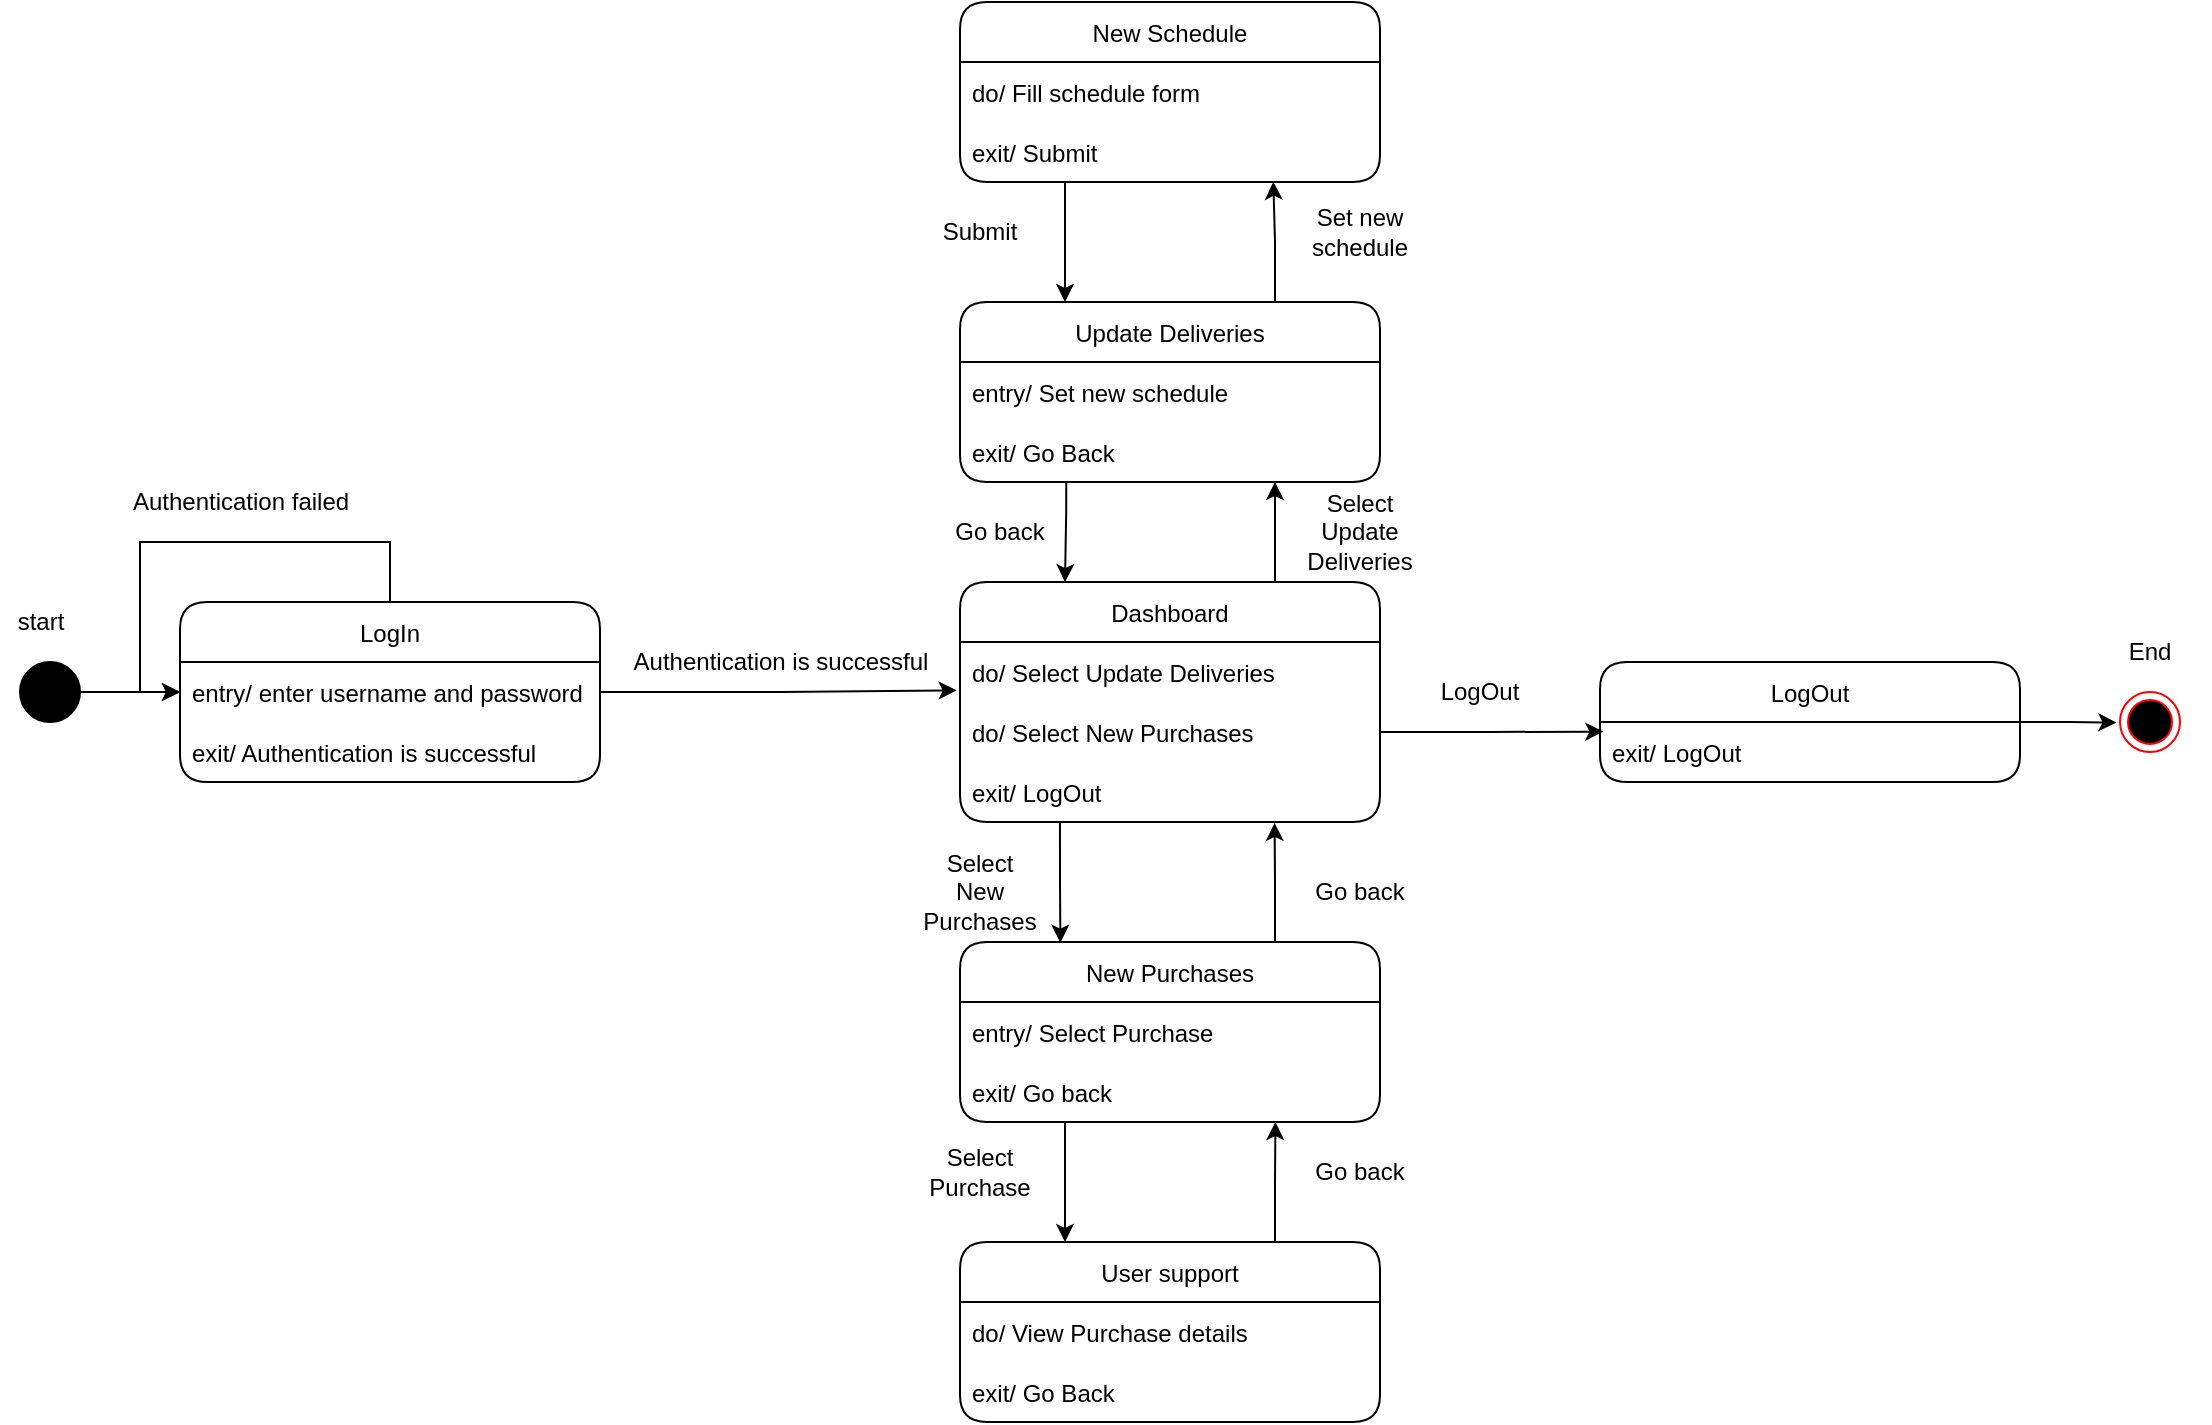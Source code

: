 <mxfile version="19.0.0" type="device"><diagram id="buyiEXFnwd5PolNytryT" name="Page-1"><mxGraphModel dx="1157" dy="1667" grid="1" gridSize="10" guides="1" tooltips="1" connect="1" arrows="1" fold="1" page="1" pageScale="1" pageWidth="850" pageHeight="1100" math="0" shadow="0"><root><mxCell id="0"/><mxCell id="1" parent="0"/><mxCell id="tmdE9qJTnUck6bSmNNGS-1" value="" style="ellipse;whiteSpace=wrap;html=1;aspect=fixed;fillColor=#000000;" vertex="1" parent="1"><mxGeometry x="140" y="130" width="30" height="30" as="geometry"/></mxCell><mxCell id="tmdE9qJTnUck6bSmNNGS-2" value="" style="endArrow=classic;html=1;rounded=0;exitX=1;exitY=0.5;exitDx=0;exitDy=0;entryX=0;entryY=0.5;entryDx=0;entryDy=0;" edge="1" parent="1" source="tmdE9qJTnUck6bSmNNGS-1" target="tmdE9qJTnUck6bSmNNGS-4"><mxGeometry width="50" height="50" relative="1" as="geometry"><mxPoint x="410" y="290" as="sourcePoint"/><mxPoint x="150" y="145" as="targetPoint"/></mxGeometry></mxCell><mxCell id="tmdE9qJTnUck6bSmNNGS-3" value="LogIn" style="swimlane;fontStyle=0;childLayout=stackLayout;horizontal=1;startSize=30;horizontalStack=0;resizeParent=1;resizeParentMax=0;resizeLast=0;collapsible=1;marginBottom=0;labelBackgroundColor=#FFFFFF;fillColor=#FFFFFF;rounded=1;" vertex="1" parent="1"><mxGeometry x="220" y="100" width="210" height="90" as="geometry"/></mxCell><mxCell id="tmdE9qJTnUck6bSmNNGS-4" value="entry/ enter username and password" style="text;strokeColor=none;fillColor=none;align=left;verticalAlign=middle;spacingLeft=4;spacingRight=4;overflow=hidden;points=[[0,0.5],[1,0.5]];portConstraint=eastwest;rotatable=0;labelBackgroundColor=#FFFFFF;fontStyle=0" vertex="1" parent="tmdE9qJTnUck6bSmNNGS-3"><mxGeometry y="30" width="210" height="30" as="geometry"/></mxCell><mxCell id="tmdE9qJTnUck6bSmNNGS-5" value="exit/ Authentication is successful" style="text;strokeColor=none;fillColor=none;align=left;verticalAlign=middle;spacingLeft=4;spacingRight=4;overflow=hidden;points=[[0,0.5],[1,0.5]];portConstraint=eastwest;rotatable=0;labelBackgroundColor=#FFFFFF;" vertex="1" parent="tmdE9qJTnUck6bSmNNGS-3"><mxGeometry y="60" width="210" height="30" as="geometry"/></mxCell><mxCell id="tmdE9qJTnUck6bSmNNGS-6" style="edgeStyle=orthogonalEdgeStyle;rounded=0;orthogonalLoop=1;jettySize=auto;html=1;exitX=0.5;exitY=0;exitDx=0;exitDy=0;entryX=0;entryY=0.5;entryDx=0;entryDy=0;" edge="1" parent="tmdE9qJTnUck6bSmNNGS-3" source="tmdE9qJTnUck6bSmNNGS-3" target="tmdE9qJTnUck6bSmNNGS-4"><mxGeometry relative="1" as="geometry"><mxPoint x="-30" y="-80" as="targetPoint"/><Array as="points"><mxPoint x="105" y="-30"/><mxPoint x="-20" y="-30"/><mxPoint x="-20" y="45"/></Array></mxGeometry></mxCell><mxCell id="tmdE9qJTnUck6bSmNNGS-7" value="Authentication failed" style="text;html=1;align=center;verticalAlign=middle;resizable=0;points=[];autosize=1;strokeColor=none;fillColor=none;" vertex="1" parent="1"><mxGeometry x="190" y="40" width="120" height="20" as="geometry"/></mxCell><mxCell id="tmdE9qJTnUck6bSmNNGS-8" style="edgeStyle=orthogonalEdgeStyle;rounded=0;orthogonalLoop=1;jettySize=auto;html=1;entryX=0.25;entryY=0;entryDx=0;entryDy=0;exitX=0.253;exitY=1.006;exitDx=0;exitDy=0;exitPerimeter=0;" edge="1" parent="1" source="tmdE9qJTnUck6bSmNNGS-34" target="tmdE9qJTnUck6bSmNNGS-10"><mxGeometry relative="1" as="geometry"><mxPoint x="660" y="20" as="sourcePoint"/><Array as="points"><mxPoint x="663" y="55"/><mxPoint x="663" y="55"/></Array></mxGeometry></mxCell><mxCell id="tmdE9qJTnUck6bSmNNGS-9" style="edgeStyle=orthogonalEdgeStyle;rounded=0;orthogonalLoop=1;jettySize=auto;html=1;exitX=0.75;exitY=0;exitDx=0;exitDy=0;entryX=0.75;entryY=1;entryDx=0;entryDy=0;entryPerimeter=0;" edge="1" parent="1" source="tmdE9qJTnUck6bSmNNGS-10" target="tmdE9qJTnUck6bSmNNGS-34"><mxGeometry relative="1" as="geometry"><mxPoint x="767.552" y="20" as="targetPoint"/></mxGeometry></mxCell><mxCell id="tmdE9qJTnUck6bSmNNGS-10" value="Dashboard" style="swimlane;fontStyle=0;childLayout=stackLayout;horizontal=1;startSize=30;horizontalStack=0;resizeParent=1;resizeParentMax=0;resizeLast=0;collapsible=1;marginBottom=0;labelBackgroundColor=#FFFFFF;fillColor=#FFFFFF;rounded=1;" vertex="1" parent="1"><mxGeometry x="610" y="90" width="210" height="120" as="geometry"><mxRectangle x="600" y="80" width="90" height="30" as="alternateBounds"/></mxGeometry></mxCell><mxCell id="tmdE9qJTnUck6bSmNNGS-11" value="do/ Select Update Deliveries" style="text;strokeColor=none;fillColor=none;align=left;verticalAlign=middle;spacingLeft=4;spacingRight=4;overflow=hidden;points=[[0,0.5],[1,0.5]];portConstraint=eastwest;rotatable=0;labelBackgroundColor=#FFFFFF;fontStyle=0" vertex="1" parent="tmdE9qJTnUck6bSmNNGS-10"><mxGeometry y="30" width="210" height="30" as="geometry"/></mxCell><mxCell id="tmdE9qJTnUck6bSmNNGS-12" value="do/ Select New Purchases" style="text;strokeColor=none;fillColor=none;align=left;verticalAlign=middle;spacingLeft=4;spacingRight=4;overflow=hidden;points=[[0,0.5],[1,0.5]];portConstraint=eastwest;rotatable=0;labelBackgroundColor=#FFFFFF;" vertex="1" parent="tmdE9qJTnUck6bSmNNGS-10"><mxGeometry y="60" width="210" height="30" as="geometry"/></mxCell><mxCell id="tmdE9qJTnUck6bSmNNGS-13" value="exit/ LogOut" style="text;strokeColor=none;fillColor=none;align=left;verticalAlign=middle;spacingLeft=4;spacingRight=4;overflow=hidden;points=[[0,0.5],[1,0.5]];portConstraint=eastwest;rotatable=0;labelBackgroundColor=#FFFFFF;" vertex="1" parent="tmdE9qJTnUck6bSmNNGS-10"><mxGeometry y="90" width="210" height="30" as="geometry"/></mxCell><mxCell id="tmdE9qJTnUck6bSmNNGS-14" style="edgeStyle=orthogonalEdgeStyle;rounded=0;orthogonalLoop=1;jettySize=auto;html=1;exitX=1;exitY=0.5;exitDx=0;exitDy=0;entryX=-0.008;entryY=0.806;entryDx=0;entryDy=0;entryPerimeter=0;" edge="1" parent="1" source="tmdE9qJTnUck6bSmNNGS-4" target="tmdE9qJTnUck6bSmNNGS-11"><mxGeometry relative="1" as="geometry"/></mxCell><mxCell id="tmdE9qJTnUck6bSmNNGS-15" value="Authentication is successful" style="text;html=1;align=center;verticalAlign=middle;resizable=0;points=[];autosize=1;strokeColor=none;fillColor=none;" vertex="1" parent="1"><mxGeometry x="440" y="120" width="160" height="20" as="geometry"/></mxCell><mxCell id="tmdE9qJTnUck6bSmNNGS-16" style="edgeStyle=orthogonalEdgeStyle;rounded=0;orthogonalLoop=1;jettySize=auto;html=1;exitX=0.25;exitY=1;exitDx=0;exitDy=0;entryX=0.25;entryY=0;entryDx=0;entryDy=0;" edge="1" parent="1" source="tmdE9qJTnUck6bSmNNGS-19" target="tmdE9qJTnUck6bSmNNGS-23"><mxGeometry relative="1" as="geometry"/></mxCell><mxCell id="tmdE9qJTnUck6bSmNNGS-17" style="edgeStyle=orthogonalEdgeStyle;rounded=0;orthogonalLoop=1;jettySize=auto;html=1;exitX=0.75;exitY=0;exitDx=0;exitDy=0;entryX=0.749;entryY=1.015;entryDx=0;entryDy=0;entryPerimeter=0;" edge="1" parent="1" source="tmdE9qJTnUck6bSmNNGS-19" target="tmdE9qJTnUck6bSmNNGS-13"><mxGeometry relative="1" as="geometry"><mxPoint x="770" y="210" as="targetPoint"/></mxGeometry></mxCell><mxCell id="tmdE9qJTnUck6bSmNNGS-18" style="edgeStyle=orthogonalEdgeStyle;rounded=0;orthogonalLoop=1;jettySize=auto;html=1;exitX=0.238;exitY=1;exitDx=0;exitDy=0;entryX=0.239;entryY=0.004;entryDx=0;entryDy=0;entryPerimeter=0;exitPerimeter=0;" edge="1" parent="1" source="tmdE9qJTnUck6bSmNNGS-13" target="tmdE9qJTnUck6bSmNNGS-19"><mxGeometry relative="1" as="geometry"/></mxCell><mxCell id="tmdE9qJTnUck6bSmNNGS-19" value="New Purchases" style="swimlane;fontStyle=0;childLayout=stackLayout;horizontal=1;startSize=30;horizontalStack=0;resizeParent=1;resizeParentMax=0;resizeLast=0;collapsible=1;marginBottom=0;labelBackgroundColor=#FFFFFF;fillColor=#FFFFFF;rounded=1;" vertex="1" parent="1"><mxGeometry x="610" y="270" width="210" height="90" as="geometry"/></mxCell><mxCell id="tmdE9qJTnUck6bSmNNGS-20" value="entry/ Select Purchase" style="text;strokeColor=none;fillColor=none;align=left;verticalAlign=middle;spacingLeft=4;spacingRight=4;overflow=hidden;points=[[0,0.5],[1,0.5]];portConstraint=eastwest;rotatable=0;labelBackgroundColor=#FFFFFF;fontStyle=0" vertex="1" parent="tmdE9qJTnUck6bSmNNGS-19"><mxGeometry y="30" width="210" height="30" as="geometry"/></mxCell><mxCell id="tmdE9qJTnUck6bSmNNGS-21" value="exit/ Go back" style="text;strokeColor=none;fillColor=none;align=left;verticalAlign=middle;spacingLeft=4;spacingRight=4;overflow=hidden;points=[[0,0.5],[1,0.5]];portConstraint=eastwest;rotatable=0;labelBackgroundColor=#FFFFFF;" vertex="1" parent="tmdE9qJTnUck6bSmNNGS-19"><mxGeometry y="60" width="210" height="30" as="geometry"/></mxCell><mxCell id="tmdE9qJTnUck6bSmNNGS-22" style="edgeStyle=orthogonalEdgeStyle;rounded=0;orthogonalLoop=1;jettySize=auto;html=1;exitX=0.75;exitY=0;exitDx=0;exitDy=0;entryX=0.751;entryY=1;entryDx=0;entryDy=0;entryPerimeter=0;" edge="1" parent="1" source="tmdE9qJTnUck6bSmNNGS-23" target="tmdE9qJTnUck6bSmNNGS-21"><mxGeometry relative="1" as="geometry"/></mxCell><mxCell id="tmdE9qJTnUck6bSmNNGS-23" value="User support" style="swimlane;fontStyle=0;childLayout=stackLayout;horizontal=1;startSize=30;horizontalStack=0;resizeParent=1;resizeParentMax=0;resizeLast=0;collapsible=1;marginBottom=0;labelBackgroundColor=#FFFFFF;fillColor=#FFFFFF;rounded=1;" vertex="1" parent="1"><mxGeometry x="610" y="420" width="210" height="90" as="geometry"/></mxCell><mxCell id="tmdE9qJTnUck6bSmNNGS-24" value="do/ View Purchase details" style="text;strokeColor=none;fillColor=none;align=left;verticalAlign=middle;spacingLeft=4;spacingRight=4;overflow=hidden;points=[[0,0.5],[1,0.5]];portConstraint=eastwest;rotatable=0;labelBackgroundColor=#FFFFFF;" vertex="1" parent="tmdE9qJTnUck6bSmNNGS-23"><mxGeometry y="30" width="210" height="30" as="geometry"/></mxCell><mxCell id="tmdE9qJTnUck6bSmNNGS-26" value="exit/ Go Back" style="text;strokeColor=none;fillColor=none;align=left;verticalAlign=middle;spacingLeft=4;spacingRight=4;overflow=hidden;points=[[0,0.5],[1,0.5]];portConstraint=eastwest;rotatable=0;labelBackgroundColor=#FFFFFF;" vertex="1" parent="tmdE9qJTnUck6bSmNNGS-23"><mxGeometry y="60" width="210" height="30" as="geometry"/></mxCell><mxCell id="tmdE9qJTnUck6bSmNNGS-27" value="Select Purchase" style="text;html=1;strokeColor=none;fillColor=none;align=center;verticalAlign=middle;whiteSpace=wrap;rounded=0;labelBackgroundColor=#FFFFFF;" vertex="1" parent="1"><mxGeometry x="590" y="370" width="60" height="30" as="geometry"/></mxCell><mxCell id="tmdE9qJTnUck6bSmNNGS-28" value="Go back" style="text;html=1;strokeColor=none;fillColor=none;align=center;verticalAlign=middle;whiteSpace=wrap;rounded=0;labelBackgroundColor=#FFFFFF;" vertex="1" parent="1"><mxGeometry x="780" y="370" width="60" height="30" as="geometry"/></mxCell><mxCell id="tmdE9qJTnUck6bSmNNGS-29" value="Select New Purchases" style="text;html=1;strokeColor=none;fillColor=none;align=center;verticalAlign=middle;whiteSpace=wrap;rounded=0;labelBackgroundColor=#FFFFFF;" vertex="1" parent="1"><mxGeometry x="590" y="230" width="60" height="30" as="geometry"/></mxCell><mxCell id="tmdE9qJTnUck6bSmNNGS-30" value="Go back" style="text;html=1;strokeColor=none;fillColor=none;align=center;verticalAlign=middle;whiteSpace=wrap;rounded=0;labelBackgroundColor=#FFFFFF;" vertex="1" parent="1"><mxGeometry x="780" y="230" width="60" height="30" as="geometry"/></mxCell><mxCell id="tmdE9qJTnUck6bSmNNGS-31" style="edgeStyle=orthogonalEdgeStyle;rounded=0;orthogonalLoop=1;jettySize=auto;html=1;exitX=0.75;exitY=0;exitDx=0;exitDy=0;entryX=0.746;entryY=0.995;entryDx=0;entryDy=0;entryPerimeter=0;" edge="1" parent="1" source="tmdE9qJTnUck6bSmNNGS-32" target="tmdE9qJTnUck6bSmNNGS-41"><mxGeometry relative="1" as="geometry"><mxPoint x="767.833" y="-100" as="targetPoint"/></mxGeometry></mxCell><mxCell id="tmdE9qJTnUck6bSmNNGS-32" value="Update Deliveries" style="swimlane;fontStyle=0;childLayout=stackLayout;horizontal=1;startSize=30;horizontalStack=0;resizeParent=1;resizeParentMax=0;resizeLast=0;collapsible=1;marginBottom=0;labelBackgroundColor=#FFFFFF;fillColor=#FFFFFF;rounded=1;" vertex="1" parent="1"><mxGeometry x="610" y="-50" width="210" height="90" as="geometry"><mxRectangle x="600" y="80" width="90" height="30" as="alternateBounds"/></mxGeometry></mxCell><mxCell id="tmdE9qJTnUck6bSmNNGS-33" value="entry/ Set new schedule" style="text;strokeColor=none;fillColor=none;align=left;verticalAlign=middle;spacingLeft=4;spacingRight=4;overflow=hidden;points=[[0,0.5],[1,0.5]];portConstraint=eastwest;rotatable=0;labelBackgroundColor=#FFFFFF;fontStyle=0" vertex="1" parent="tmdE9qJTnUck6bSmNNGS-32"><mxGeometry y="30" width="210" height="30" as="geometry"/></mxCell><mxCell id="tmdE9qJTnUck6bSmNNGS-34" value="exit/ Go Back" style="text;strokeColor=none;fillColor=none;align=left;verticalAlign=middle;spacingLeft=4;spacingRight=4;overflow=hidden;points=[[0,0.5],[1,0.5]];portConstraint=eastwest;rotatable=0;labelBackgroundColor=#FFFFFF;" vertex="1" parent="tmdE9qJTnUck6bSmNNGS-32"><mxGeometry y="60" width="210" height="30" as="geometry"/></mxCell><mxCell id="tmdE9qJTnUck6bSmNNGS-35" value="Select Update Deliveries" style="text;html=1;strokeColor=none;fillColor=none;align=center;verticalAlign=middle;whiteSpace=wrap;rounded=0;labelBackgroundColor=#FFFFFF;" vertex="1" parent="1"><mxGeometry x="780" y="50" width="60" height="30" as="geometry"/></mxCell><mxCell id="tmdE9qJTnUck6bSmNNGS-36" value="Go back" style="text;html=1;strokeColor=none;fillColor=none;align=center;verticalAlign=middle;whiteSpace=wrap;rounded=0;labelBackgroundColor=#FFFFFF;" vertex="1" parent="1"><mxGeometry x="600" y="50" width="60" height="30" as="geometry"/></mxCell><mxCell id="tmdE9qJTnUck6bSmNNGS-37" style="edgeStyle=orthogonalEdgeStyle;rounded=0;orthogonalLoop=1;jettySize=auto;html=1;exitX=0.25;exitY=1;exitDx=0;exitDy=0;entryX=0.25;entryY=0;entryDx=0;entryDy=0;" edge="1" parent="1" source="tmdE9qJTnUck6bSmNNGS-38" target="tmdE9qJTnUck6bSmNNGS-32"><mxGeometry relative="1" as="geometry"/></mxCell><mxCell id="tmdE9qJTnUck6bSmNNGS-38" value="New Schedule" style="swimlane;fontStyle=0;childLayout=stackLayout;horizontal=1;startSize=30;horizontalStack=0;resizeParent=1;resizeParentMax=0;resizeLast=0;collapsible=1;marginBottom=0;labelBackgroundColor=#FFFFFF;fillColor=#FFFFFF;rounded=1;" vertex="1" parent="1"><mxGeometry x="610" y="-200" width="210" height="90" as="geometry"><mxRectangle x="600" y="80" width="90" height="30" as="alternateBounds"/></mxGeometry></mxCell><mxCell id="tmdE9qJTnUck6bSmNNGS-39" value="do/ Fill schedule form" style="text;strokeColor=none;fillColor=none;align=left;verticalAlign=middle;spacingLeft=4;spacingRight=4;overflow=hidden;points=[[0,0.5],[1,0.5]];portConstraint=eastwest;rotatable=0;labelBackgroundColor=#FFFFFF;fontStyle=0" vertex="1" parent="tmdE9qJTnUck6bSmNNGS-38"><mxGeometry y="30" width="210" height="30" as="geometry"/></mxCell><mxCell id="tmdE9qJTnUck6bSmNNGS-41" value="exit/ Submit" style="text;strokeColor=none;fillColor=none;align=left;verticalAlign=middle;spacingLeft=4;spacingRight=4;overflow=hidden;points=[[0,0.5],[1,0.5]];portConstraint=eastwest;rotatable=0;labelBackgroundColor=#FFFFFF;" vertex="1" parent="tmdE9qJTnUck6bSmNNGS-38"><mxGeometry y="60" width="210" height="30" as="geometry"/></mxCell><mxCell id="tmdE9qJTnUck6bSmNNGS-42" value="Submit" style="text;html=1;strokeColor=none;fillColor=none;align=center;verticalAlign=middle;whiteSpace=wrap;rounded=0;labelBackgroundColor=#FFFFFF;" vertex="1" parent="1"><mxGeometry x="590" y="-100" width="60" height="30" as="geometry"/></mxCell><mxCell id="tmdE9qJTnUck6bSmNNGS-43" value="Set new schedule" style="text;html=1;strokeColor=none;fillColor=none;align=center;verticalAlign=middle;whiteSpace=wrap;rounded=0;labelBackgroundColor=#FFFFFF;" vertex="1" parent="1"><mxGeometry x="780" y="-100" width="60" height="30" as="geometry"/></mxCell><mxCell id="tmdE9qJTnUck6bSmNNGS-44" style="edgeStyle=orthogonalEdgeStyle;rounded=0;orthogonalLoop=1;jettySize=auto;html=1;exitX=1;exitY=0.5;exitDx=0;exitDy=0;entryX=-0.06;entryY=0.509;entryDx=0;entryDy=0;entryPerimeter=0;" edge="1" parent="1" source="tmdE9qJTnUck6bSmNNGS-45" target="tmdE9qJTnUck6bSmNNGS-50"><mxGeometry relative="1" as="geometry"/></mxCell><mxCell id="tmdE9qJTnUck6bSmNNGS-45" value="LogOut" style="swimlane;fontStyle=0;childLayout=stackLayout;horizontal=1;startSize=30;horizontalStack=0;resizeParent=1;resizeParentMax=0;resizeLast=0;collapsible=1;marginBottom=0;labelBackgroundColor=#FFFFFF;fillColor=#FFFFFF;rounded=1;" vertex="1" parent="1"><mxGeometry x="930" y="130" width="210" height="60" as="geometry"/></mxCell><mxCell id="tmdE9qJTnUck6bSmNNGS-46" value="exit/ LogOut" style="text;strokeColor=none;fillColor=none;align=left;verticalAlign=middle;spacingLeft=4;spacingRight=4;overflow=hidden;points=[[0,0.5],[1,0.5]];portConstraint=eastwest;rotatable=0;labelBackgroundColor=#FFFFFF;" vertex="1" parent="tmdE9qJTnUck6bSmNNGS-45"><mxGeometry y="30" width="210" height="30" as="geometry"/></mxCell><mxCell id="tmdE9qJTnUck6bSmNNGS-47" style="edgeStyle=orthogonalEdgeStyle;rounded=0;orthogonalLoop=1;jettySize=auto;html=1;exitX=1;exitY=0.5;exitDx=0;exitDy=0;entryX=0.008;entryY=0.16;entryDx=0;entryDy=0;entryPerimeter=0;" edge="1" parent="1" source="tmdE9qJTnUck6bSmNNGS-12" target="tmdE9qJTnUck6bSmNNGS-46"><mxGeometry relative="1" as="geometry"/></mxCell><mxCell id="tmdE9qJTnUck6bSmNNGS-48" value="LogOut" style="text;html=1;strokeColor=none;fillColor=none;align=center;verticalAlign=middle;whiteSpace=wrap;rounded=0;labelBackgroundColor=#FFFFFF;" vertex="1" parent="1"><mxGeometry x="840" y="130" width="60" height="30" as="geometry"/></mxCell><mxCell id="tmdE9qJTnUck6bSmNNGS-49" value="start" style="text;html=1;align=center;verticalAlign=middle;resizable=0;points=[];autosize=1;strokeColor=none;fillColor=none;" vertex="1" parent="1"><mxGeometry x="130" y="100" width="40" height="20" as="geometry"/></mxCell><mxCell id="tmdE9qJTnUck6bSmNNGS-50" value="" style="ellipse;html=1;shape=endState;fillColor=#000000;strokeColor=#ff0000;rounded=1;labelBackgroundColor=#FFFFFF;" vertex="1" parent="1"><mxGeometry x="1190" y="145" width="30" height="30" as="geometry"/></mxCell><mxCell id="tmdE9qJTnUck6bSmNNGS-51" value="End" style="text;html=1;strokeColor=none;fillColor=none;align=center;verticalAlign=middle;whiteSpace=wrap;rounded=0;labelBackgroundColor=#FFFFFF;" vertex="1" parent="1"><mxGeometry x="1175" y="110" width="60" height="30" as="geometry"/></mxCell></root></mxGraphModel></diagram></mxfile>